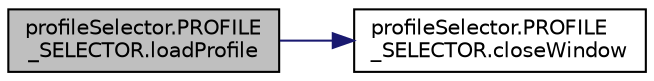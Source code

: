 digraph "profileSelector.PROFILE_SELECTOR.loadProfile"
{
 // LATEX_PDF_SIZE
  edge [fontname="Helvetica",fontsize="10",labelfontname="Helvetica",labelfontsize="10"];
  node [fontname="Helvetica",fontsize="10",shape=record];
  rankdir="LR";
  Node1 [label="profileSelector.PROFILE\l_SELECTOR.loadProfile",height=0.2,width=0.4,color="black", fillcolor="grey75", style="filled", fontcolor="black",tooltip=" "];
  Node1 -> Node2 [color="midnightblue",fontsize="10",style="solid",fontname="Helvetica"];
  Node2 [label="profileSelector.PROFILE\l_SELECTOR.closeWindow",height=0.2,width=0.4,color="black", fillcolor="white", style="filled",URL="$classprofile_selector_1_1_p_r_o_f_i_l_e___s_e_l_e_c_t_o_r.html#a19da55bf9f067053d1438b1c53726682",tooltip=" "];
}
